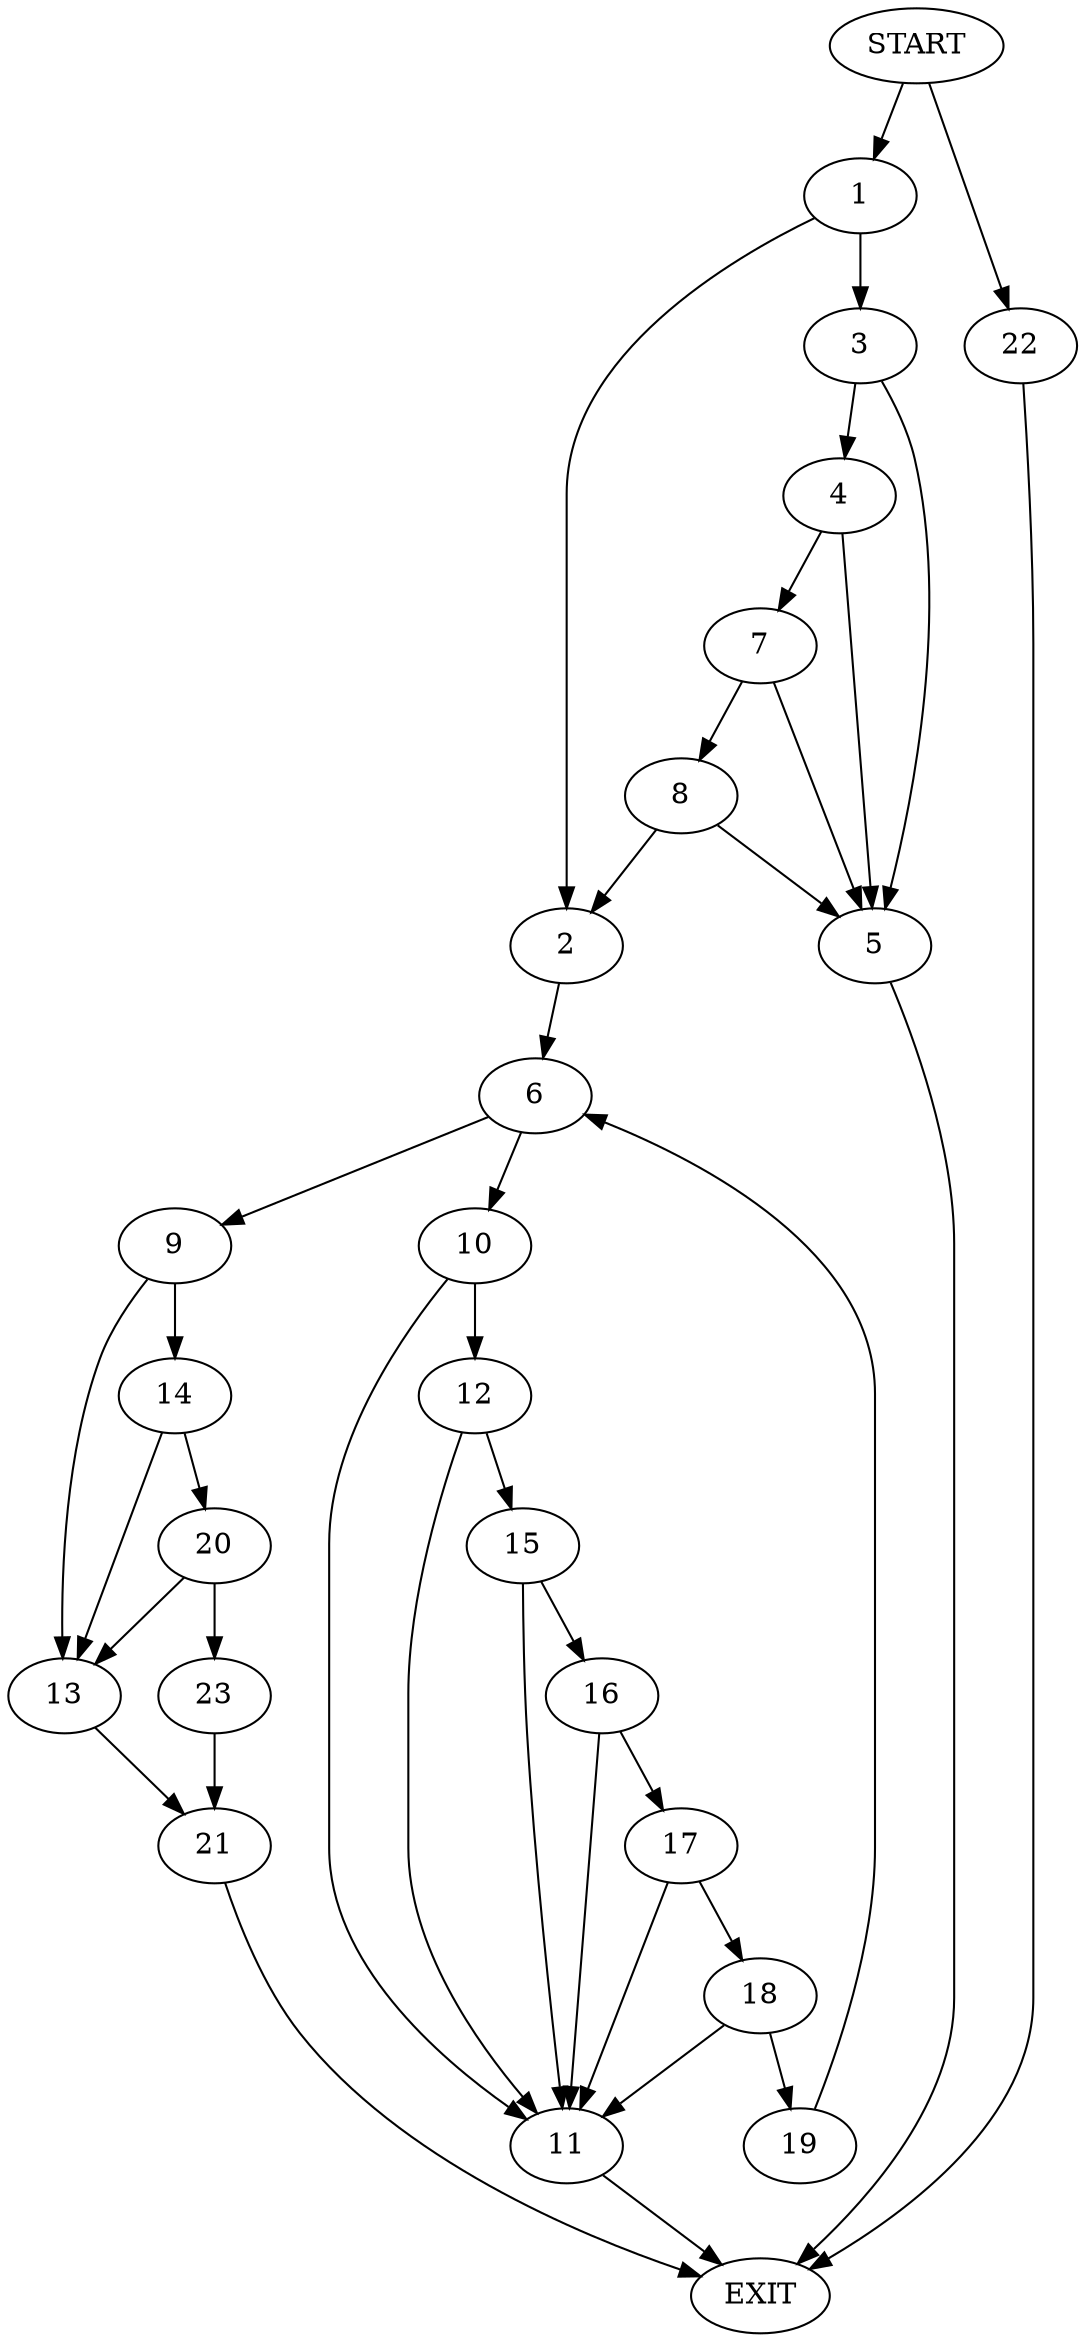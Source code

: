 digraph {
0 [label="START"]
24 [label="EXIT"]
0 -> 1
1 -> 2
1 -> 3
3 -> 4
3 -> 5
2 -> 6
4 -> 7
4 -> 5
5 -> 24
7 -> 8
7 -> 5
8 -> 2
8 -> 5
6 -> 9
6 -> 10
10 -> 11
10 -> 12
9 -> 13
9 -> 14
12 -> 11
12 -> 15
11 -> 24
15 -> 11
15 -> 16
16 -> 11
16 -> 17
17 -> 11
17 -> 18
18 -> 11
18 -> 19
19 -> 6
14 -> 13
14 -> 20
13 -> 21
0 -> 22
22 -> 24
20 -> 13
20 -> 23
23 -> 21
21 -> 24
}
